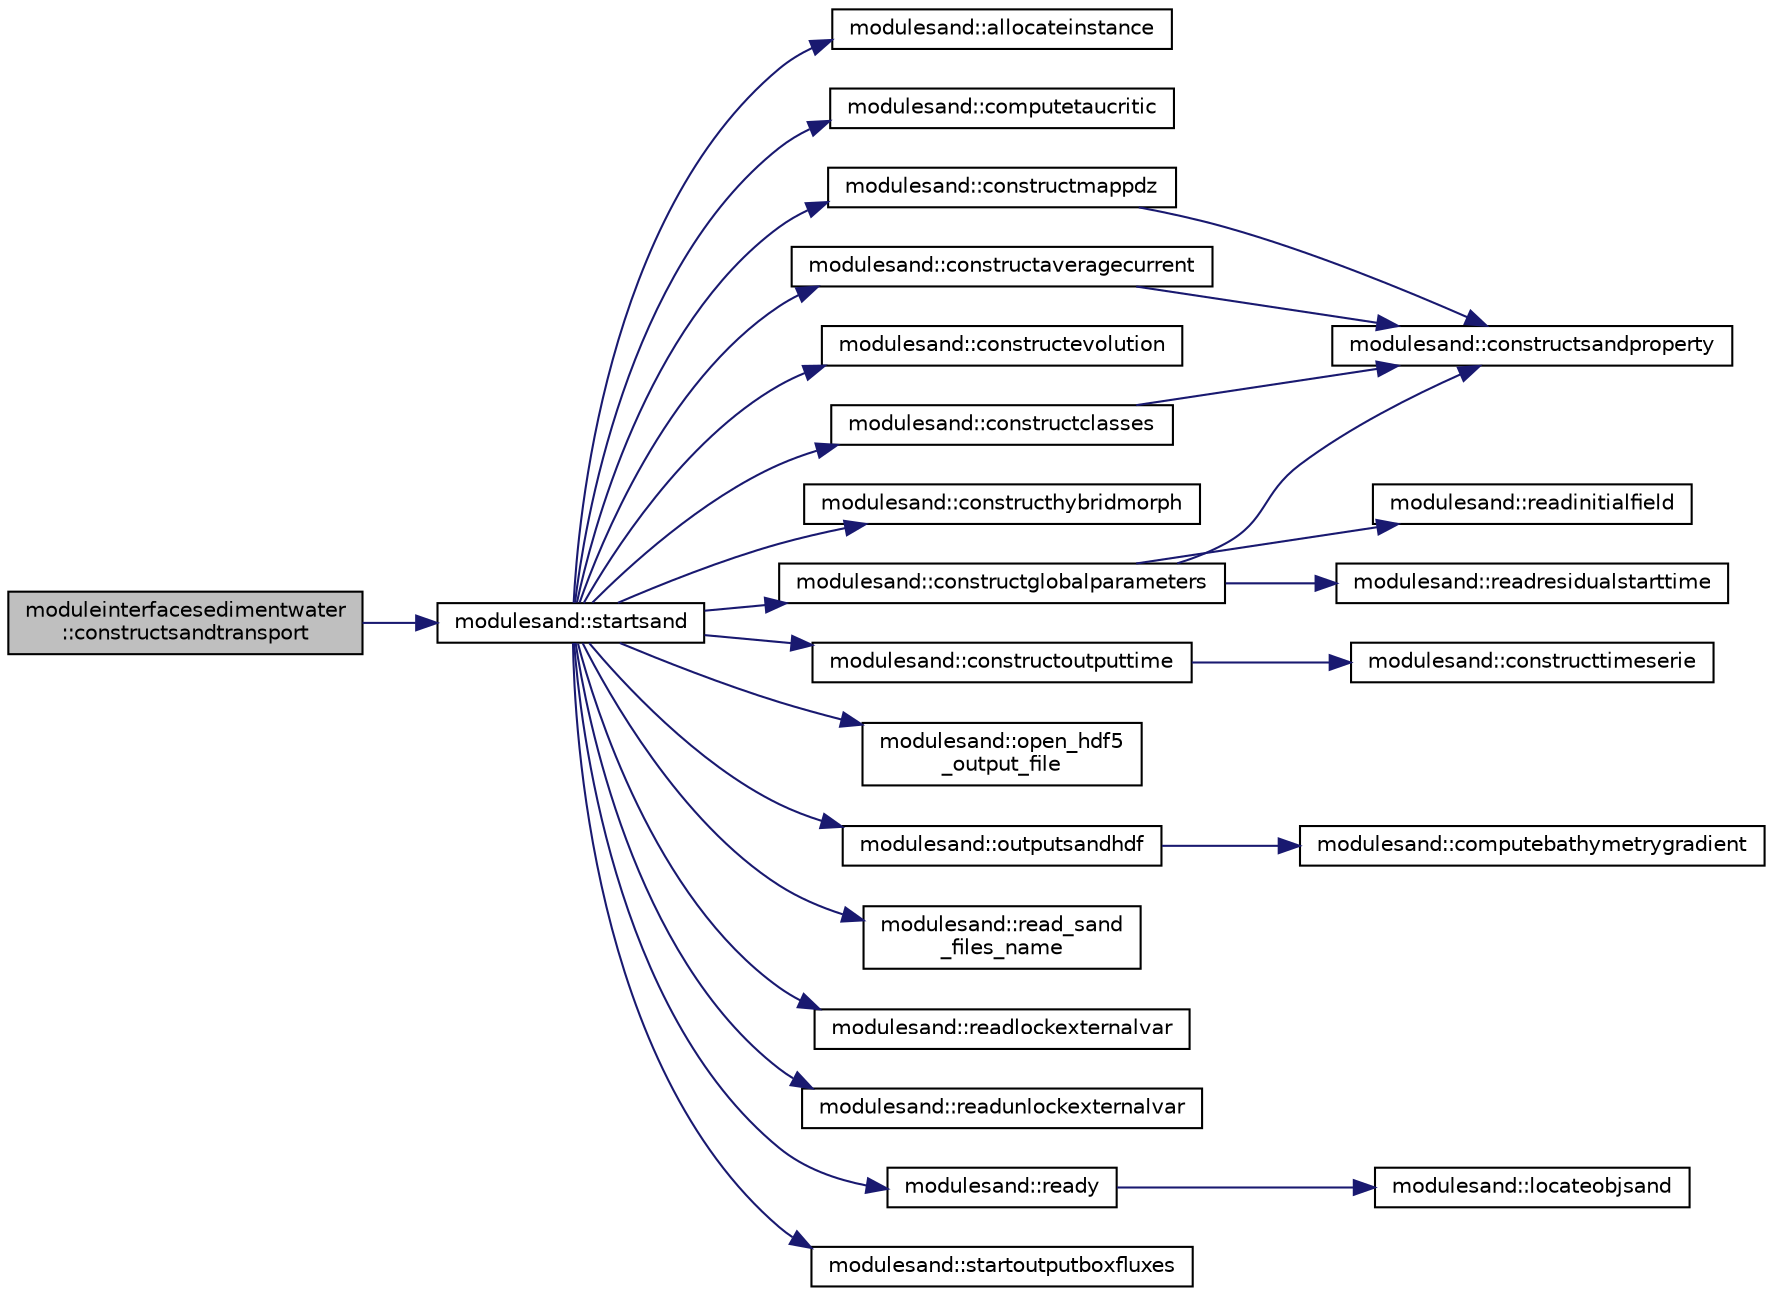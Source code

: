 digraph "moduleinterfacesedimentwater::constructsandtransport"
{
 // LATEX_PDF_SIZE
  edge [fontname="Helvetica",fontsize="10",labelfontname="Helvetica",labelfontsize="10"];
  node [fontname="Helvetica",fontsize="10",shape=record];
  rankdir="LR";
  Node1 [label="moduleinterfacesedimentwater\l::constructsandtransport",height=0.2,width=0.4,color="black", fillcolor="grey75", style="filled", fontcolor="black",tooltip=" "];
  Node1 -> Node2 [color="midnightblue",fontsize="10",style="solid",fontname="Helvetica"];
  Node2 [label="modulesand::startsand",height=0.2,width=0.4,color="black", fillcolor="white", style="filled",URL="$namespacemodulesand.html#a40b3b2fd3451026e5dc113c11bf6ad57",tooltip=" "];
  Node2 -> Node3 [color="midnightblue",fontsize="10",style="solid",fontname="Helvetica"];
  Node3 [label="modulesand::allocateinstance",height=0.2,width=0.4,color="black", fillcolor="white", style="filled",URL="$namespacemodulesand.html#ad161b287427b9612e9e73f0e7cb2b2ec",tooltip=" "];
  Node2 -> Node4 [color="midnightblue",fontsize="10",style="solid",fontname="Helvetica"];
  Node4 [label="modulesand::computetaucritic",height=0.2,width=0.4,color="black", fillcolor="white", style="filled",URL="$namespacemodulesand.html#a59ce9cc4ddca10eedae7fbc2ca0c2583",tooltip=" "];
  Node2 -> Node5 [color="midnightblue",fontsize="10",style="solid",fontname="Helvetica"];
  Node5 [label="modulesand::constructaveragecurrent",height=0.2,width=0.4,color="black", fillcolor="white", style="filled",URL="$namespacemodulesand.html#a04e1a85e46e9df0c79bdc0d537788c96",tooltip=" "];
  Node5 -> Node6 [color="midnightblue",fontsize="10",style="solid",fontname="Helvetica"];
  Node6 [label="modulesand::constructsandproperty",height=0.2,width=0.4,color="black", fillcolor="white", style="filled",URL="$namespacemodulesand.html#aafbbd9d9051904d6918751317595fb3d",tooltip=" "];
  Node2 -> Node7 [color="midnightblue",fontsize="10",style="solid",fontname="Helvetica"];
  Node7 [label="modulesand::constructclasses",height=0.2,width=0.4,color="black", fillcolor="white", style="filled",URL="$namespacemodulesand.html#a83a39e6e7dea7526131ca5a256383f63",tooltip=" "];
  Node7 -> Node6 [color="midnightblue",fontsize="10",style="solid",fontname="Helvetica"];
  Node2 -> Node8 [color="midnightblue",fontsize="10",style="solid",fontname="Helvetica"];
  Node8 [label="modulesand::constructevolution",height=0.2,width=0.4,color="black", fillcolor="white", style="filled",URL="$namespacemodulesand.html#a82762171a1b3adfea24df5d01e91490e",tooltip=" "];
  Node2 -> Node9 [color="midnightblue",fontsize="10",style="solid",fontname="Helvetica"];
  Node9 [label="modulesand::constructglobalparameters",height=0.2,width=0.4,color="black", fillcolor="white", style="filled",URL="$namespacemodulesand.html#a3f94338f096f34936302bce0d7d91189",tooltip=" "];
  Node9 -> Node6 [color="midnightblue",fontsize="10",style="solid",fontname="Helvetica"];
  Node9 -> Node10 [color="midnightblue",fontsize="10",style="solid",fontname="Helvetica"];
  Node10 [label="modulesand::readinitialfield",height=0.2,width=0.4,color="black", fillcolor="white", style="filled",URL="$namespacemodulesand.html#aa61dae13b284d7fedb73976eb0340e68",tooltip=" "];
  Node9 -> Node11 [color="midnightblue",fontsize="10",style="solid",fontname="Helvetica"];
  Node11 [label="modulesand::readresidualstarttime",height=0.2,width=0.4,color="black", fillcolor="white", style="filled",URL="$namespacemodulesand.html#a402ee8638c7fb9c825536051d1a6c5e8",tooltip=" "];
  Node2 -> Node12 [color="midnightblue",fontsize="10",style="solid",fontname="Helvetica"];
  Node12 [label="modulesand::constructhybridmorph",height=0.2,width=0.4,color="black", fillcolor="white", style="filled",URL="$namespacemodulesand.html#a5038864653c40852814080f8d2e82d7b",tooltip=" "];
  Node2 -> Node13 [color="midnightblue",fontsize="10",style="solid",fontname="Helvetica"];
  Node13 [label="modulesand::constructmappdz",height=0.2,width=0.4,color="black", fillcolor="white", style="filled",URL="$namespacemodulesand.html#a1fe3b75c21e01743ffaa043028b925b6",tooltip=" "];
  Node13 -> Node6 [color="midnightblue",fontsize="10",style="solid",fontname="Helvetica"];
  Node2 -> Node14 [color="midnightblue",fontsize="10",style="solid",fontname="Helvetica"];
  Node14 [label="modulesand::constructoutputtime",height=0.2,width=0.4,color="black", fillcolor="white", style="filled",URL="$namespacemodulesand.html#a0db362913d03be6c3ddaab19327561ce",tooltip=" "];
  Node14 -> Node15 [color="midnightblue",fontsize="10",style="solid",fontname="Helvetica"];
  Node15 [label="modulesand::constructtimeserie",height=0.2,width=0.4,color="black", fillcolor="white", style="filled",URL="$namespacemodulesand.html#a32501716978e666f3e0a16150986c209",tooltip=" "];
  Node2 -> Node16 [color="midnightblue",fontsize="10",style="solid",fontname="Helvetica"];
  Node16 [label="modulesand::open_hdf5\l_output_file",height=0.2,width=0.4,color="black", fillcolor="white", style="filled",URL="$namespacemodulesand.html#a508ae0cf41ca1a4046aa378241b38e19",tooltip=" "];
  Node2 -> Node17 [color="midnightblue",fontsize="10",style="solid",fontname="Helvetica"];
  Node17 [label="modulesand::outputsandhdf",height=0.2,width=0.4,color="black", fillcolor="white", style="filled",URL="$namespacemodulesand.html#af453c334bacf72e34c80ff7d4a71fb1a",tooltip=" "];
  Node17 -> Node18 [color="midnightblue",fontsize="10",style="solid",fontname="Helvetica"];
  Node18 [label="modulesand::computebathymetrygradient",height=0.2,width=0.4,color="black", fillcolor="white", style="filled",URL="$namespacemodulesand.html#a4fb9cf38c8854f5719cd1bd9633891ce",tooltip=" "];
  Node2 -> Node19 [color="midnightblue",fontsize="10",style="solid",fontname="Helvetica"];
  Node19 [label="modulesand::read_sand\l_files_name",height=0.2,width=0.4,color="black", fillcolor="white", style="filled",URL="$namespacemodulesand.html#af5d461af239929ac66d30206f4a6d982",tooltip=" "];
  Node2 -> Node20 [color="midnightblue",fontsize="10",style="solid",fontname="Helvetica"];
  Node20 [label="modulesand::readlockexternalvar",height=0.2,width=0.4,color="black", fillcolor="white", style="filled",URL="$namespacemodulesand.html#a3bbda76d81b4711c3b088303a6953f52",tooltip=" "];
  Node2 -> Node21 [color="midnightblue",fontsize="10",style="solid",fontname="Helvetica"];
  Node21 [label="modulesand::readunlockexternalvar",height=0.2,width=0.4,color="black", fillcolor="white", style="filled",URL="$namespacemodulesand.html#af758b46396eb7217217ae5f30679be76",tooltip=" "];
  Node2 -> Node22 [color="midnightblue",fontsize="10",style="solid",fontname="Helvetica"];
  Node22 [label="modulesand::ready",height=0.2,width=0.4,color="black", fillcolor="white", style="filled",URL="$namespacemodulesand.html#a663024ee5ee19e5c00cce90c271934ea",tooltip=" "];
  Node22 -> Node23 [color="midnightblue",fontsize="10",style="solid",fontname="Helvetica"];
  Node23 [label="modulesand::locateobjsand",height=0.2,width=0.4,color="black", fillcolor="white", style="filled",URL="$namespacemodulesand.html#a1cc021f53fc9b3dfb942f3a272588046",tooltip=" "];
  Node2 -> Node24 [color="midnightblue",fontsize="10",style="solid",fontname="Helvetica"];
  Node24 [label="modulesand::startoutputboxfluxes",height=0.2,width=0.4,color="black", fillcolor="white", style="filled",URL="$namespacemodulesand.html#a26a45201fee3769e27ba13227a832a22",tooltip=" "];
}
